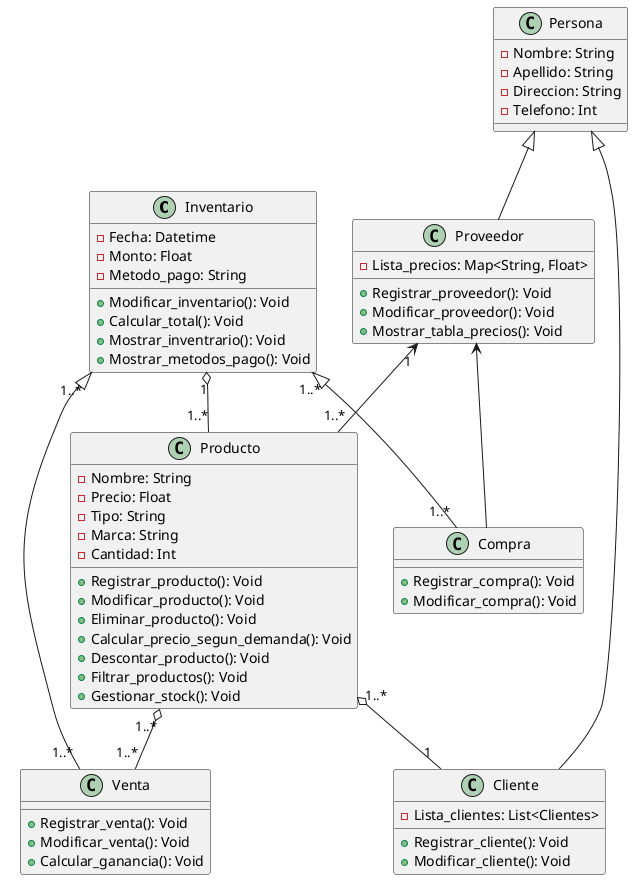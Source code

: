 @startuml Tp1_caso_gomeria

class Inventario {
    - Fecha: Datetime 
    - Monto: Float 
    - Metodo_pago: String 

    + Modificar_inventario(): Void
    + Calcular_total(): Void 
    + Mostrar_inventrario(): Void
    + Mostrar_metodos_pago(): Void
}

class Compra {
    + Registrar_compra(): Void 
    + Modificar_compra(): Void
    
}

class Venta {
    + Registrar_venta(): Void 
    + Modificar_venta(): Void
    + Calcular_ganancia(): Void 
}

class Persona {
    - Nombre: String
    - Apellido: String
    - Direccion: String
    - Telefono: Int 
}

class Proveedor {
    - Lista_precios: Map<String, Float>

    + Registrar_proveedor(): Void
    + Modificar_proveedor(): Void 
    + Mostrar_tabla_precios(): Void
}

class Cliente {
    - Lista_clientes: List<Clientes>

    + Registrar_cliente(): Void
    + Modificar_cliente(): Void 
}

class Producto {
    - Nombre: String 
    - Precio: Float 
    - Tipo: String 
    - Marca: String 
    - Cantidad: Int 

    + Registrar_producto(): Void 
    + Modificar_producto(): Void 
    + Eliminar_producto(): Void
    + Calcular_precio_segun_demanda(): Void
    + Descontar_producto(): Void
    + Filtrar_productos(): Void
    + Gestionar_stock(): Void
}
Inventario "1..*" <|-- "1..*" Venta
Inventario "1..*" <|-- "1..*" Compra
Inventario "1" o-- "1..*" Producto
Producto "1..*" o-- "1..*"Venta
Proveedor "1" <-- "1..*" Producto
Proveedor <-- Compra
Persona <|-- Proveedor
Persona <|-- Cliente
Producto "1..*" o-- "1" Cliente
@enduml